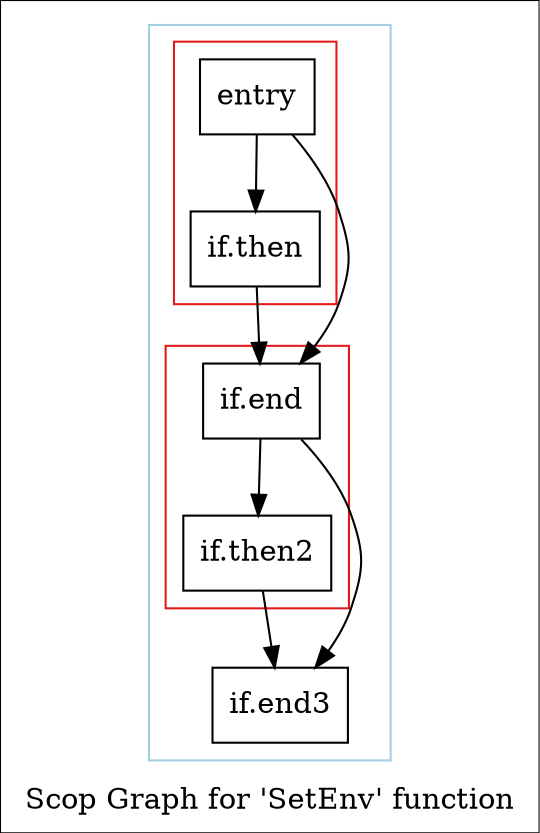 digraph "Scop Graph for 'SetEnv' function" {
	label="Scop Graph for 'SetEnv' function";

	Node0x1a1caa0 [shape=record,label="{entry}"];
	Node0x1a1caa0 -> Node0x1a67b60;
	Node0x1a1caa0 -> Node0x1a17af0;
	Node0x1a67b60 [shape=record,label="{if.then}"];
	Node0x1a67b60 -> Node0x1a17af0;
	Node0x1a17af0 [shape=record,label="{if.end}"];
	Node0x1a17af0 -> Node0x1a4c840;
	Node0x1a17af0 -> Node0x19f9a00;
	Node0x1a4c840 [shape=record,label="{if.then2}"];
	Node0x1a4c840 -> Node0x19f9a00;
	Node0x19f9a00 [shape=record,label="{if.end3}"];
	colorscheme = "paired12"
        subgraph cluster_0x1ab53e0 {
          label = "";
          style = solid;
          color = 1
          subgraph cluster_0x1b18030 {
            label = "";
            style = solid;
            color = 6
            Node0x1a1caa0;
            Node0x1a67b60;
          }
          subgraph cluster_0x1ab5360 {
            label = "";
            style = solid;
            color = 6
            Node0x1a17af0;
            Node0x1a4c840;
          }
          Node0x19f9a00;
        }
}
